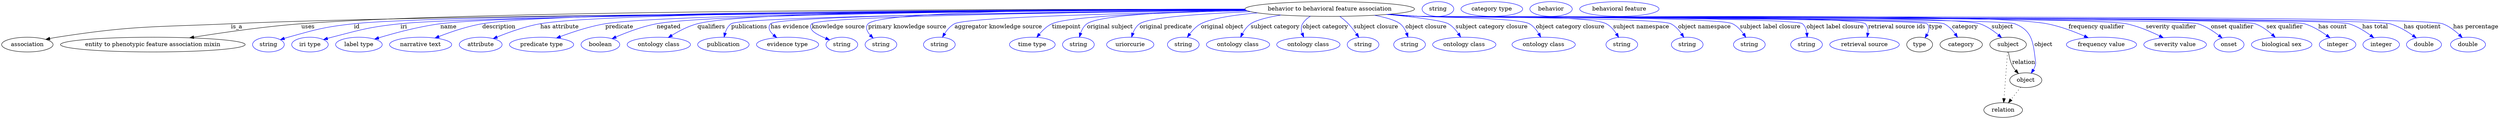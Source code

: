 digraph {
	graph [bb="0,0,6066.4,283"];
	node [label="\N"];
	"behavior to behavioral feature association"	[height=0.5,
		label="behavior to behavioral feature association",
		pos="3226.4,265",
		width=5.7231];
	association	[height=0.5,
		pos="62.394,178",
		width=1.7332];
	"behavior to behavioral feature association" -> association	[label=is_a,
		lp="571.39,221.5",
		pos="e,107.12,190.69 3021.2,263.03 2482.4,260.21 1035.9,250.78 557.39,229 369.02,220.43 320.71,225.09 134.39,196 128.7,195.11 122.8,194.01 \
116.93,192.8"];
	"entity to phenotypic feature association mixin"	[height=0.5,
		pos="367.39,178",
		width=6.2286];
	"behavior to behavioral feature association" -> "entity to phenotypic feature association mixin"	[label=uses,
		lp="744.89,221.5",
		pos="e,456.82,194.52 3020.3,264.4 2505.2,264.86 1171.4,262.65 728.39,229 639.52,222.25 539.14,207.79 466.83,196.14"];
	id	[color=blue,
		height=0.5,
		label=string,
		pos="648.39,178",
		width=1.0652];
	"behavior to behavioral feature association" -> id	[color=blue,
		label=id,
		lp="863.39,221.5",
		pos="e,677.38,189.98 3021,263.19 2484.4,260.74 1067.9,252.16 856.39,229 784.22,221.1 766.34,215.5 696.39,196 693.29,195.13 690.09,194.17 \
686.89,193.15",
		style=solid];
	iri	[color=blue,
		height=0.5,
		label="iri type",
		pos="749.39,178",
		width=1.2277];
	"behavior to behavioral feature association" -> iri	[color=blue,
		label=iri,
		lp="976.39,221.5",
		pos="e,782.3,190.2 3021.3,262.94 2503.2,259.96 1168.7,250.29 968.39,229 893.59,221.05 875.22,214.85 802.39,196 799.02,195.13 795.54,194.16 \
792.06,193.15",
		style=solid];
	name	[color=blue,
		height=0.5,
		label="label type",
		pos="868.39,178",
		width=1.5707];
	"behavior to behavioral feature association" -> name	[color=blue,
		label=name,
		lp="1084.4,221.5",
		pos="e,906.18,191.46 3020.8,263.39 2518.2,261.51 1254.5,254.31 1064.4,229 1012.7,222.12 955.09,206.41 915.77,194.42",
		style=solid];
	description	[color=blue,
		height=0.5,
		label="narrative text",
		pos="1018.4,178",
		width=2.0943];
	"behavior to behavioral feature association" -> description	[color=blue,
		label=description,
		lp="1206.9,221.5",
		pos="e,1052.9,194.05 3020.6,264.1 2535.1,263.83 1345.2,259.95 1166.4,229 1130.4,222.77 1091.3,209.24 1062.3,197.83",
		style=solid];
	"has attribute"	[color=blue,
		height=0.5,
		label=attribute,
		pos="1163.4,178",
		width=1.4443];
	"behavior to behavioral feature association" -> "has attribute"	[color=blue,
		label="has attribute",
		lp="1354.4,221.5",
		pos="e,1193.8,192.73 3020.7,263.91 2559.9,263.18 1472.1,258.34 1307.4,229 1271.2,222.55 1231.8,208.34 1203.4,196.72",
		style=solid];
	predicate	[color=blue,
		height=0.5,
		label="predicate type",
		pos="1311.4,178",
		width=2.1665];
	"behavior to behavioral feature association" -> predicate	[color=blue,
		label=predicate,
		lp="1499.4,221.5",
		pos="e,1347.4,194.02 3021.2,263.31 2589.5,261.35 1614.9,254.19 1465.4,229 1427.9,222.68 1387,209.07 1356.8,197.64",
		style=solid];
	negated	[color=blue,
		height=0.5,
		label=boolean,
		pos="1454.4,178",
		width=1.2999];
	"behavior to behavioral feature association" -> negated	[color=blue,
		label=negated,
		lp="1619.4,221.5",
		pos="e,1482.5,192.47 3021.1,263.39 2612.9,261.63 1727.1,254.85 1590.4,229 1555.9,222.49 1518.7,208.24 1491.9,196.62",
		style=solid];
	qualifiers	[color=blue,
		height=0.5,
		label="ontology class",
		pos="1595.4,178",
		width=2.1304];
	"behavior to behavioral feature association" -> qualifiers	[color=blue,
		label=qualifiers,
		lp="1722.9,221.5",
		pos="e,1618.5,195.22 3020.1,264.6 2630.6,264.96 1814.5,261.71 1689.4,229 1667.3,223.22 1644.7,211.39 1627.1,200.68",
		style=solid];
	publications	[color=blue,
		height=0.5,
		label=publication,
		pos="1752.4,178",
		width=1.7332];
	"behavior to behavioral feature association" -> publications	[color=blue,
		label=publications,
		lp="1815.4,221.5",
		pos="e,1754.1,196.36 3023,262.02 2628.7,257.8 1796.5,246.8 1771.4,229 1763.9,223.68 1759.3,214.98 1756.6,206.31",
		style=solid];
	"has evidence"	[color=blue,
		height=0.5,
		label="evidence type",
		pos="1908.4,178",
		width=2.0943];
	"behavior to behavioral feature association" -> "has evidence"	[color=blue,
		label="has evidence",
		lp="1913.9,221.5",
		pos="e,1882.2,194.9 3022.5,262.38 2648.1,258.91 1887.2,249.37 1867.4,229 1859,220.42 1864.8,210.29 1874.3,201.41",
		style=solid];
	"knowledge source"	[color=blue,
		height=0.5,
		label=string,
		pos="2040.4,178",
		width=1.0652];
	"behavior to behavioral feature association" -> "knowledge source"	[color=blue,
		label="knowledge source",
		lp="2031.9,221.5",
		pos="e,2010.7,189.53 3023.1,261.94 2671.6,257.9 1985.5,247.63 1967.4,229 1962.7,224.22 1963.8,219.64 1967.4,214 1971.6,207.3 1986.2,199.72 \
2001.3,193.34",
		style=solid];
	"primary knowledge source"	[color=blue,
		height=0.5,
		label=string,
		pos="2135.4,178",
		width=1.0652];
	"behavior to behavioral feature association" -> "primary knowledge source"	[color=blue,
		label="primary knowledge source",
		lp="2199.4,221.5",
		pos="e,2116.4,193.72 3020.4,264.89 2705,265.21 2135.7,261.28 2104.4,229 2096.5,220.86 2101.3,210.39 2109.2,201.13",
		style=solid];
	"aggregator knowledge source"	[color=blue,
		height=0.5,
		label=string,
		pos="2277.4,178",
		width=1.0652];
	"behavior to behavioral feature association" -> "aggregator knowledge source"	[color=blue,
		label="aggregator knowledge source",
		lp="2420.9,221.5",
		pos="e,2285.1,196.14 3026.1,260.69 2767.1,255.78 2345.3,245.33 2314.4,229 2304.3,223.65 2296.2,214.14 2290.2,204.85",
		style=solid];
	timepoint	[color=blue,
		height=0.5,
		label="time type",
		pos="2503.4,178",
		width=1.5346];
	"behavior to behavioral feature association" -> timepoint	[color=blue,
		label=timepoint,
		lp="2586.4,221.5",
		pos="e,2514.2,195.69 3025.2,261.04 2842,257.13 2593.6,248.32 2551.4,229 2539.3,223.45 2528.6,213.32 2520.5,203.62",
		style=solid];
	"original subject"	[color=blue,
		height=0.5,
		label=string,
		pos="2615.4,178",
		width=1.0652];
	"behavior to behavioral feature association" -> "original subject"	[color=blue,
		label="original subject",
		lp="2692.4,221.5",
		pos="e,2617.9,196.29 3022.5,262.4 2864.6,259.42 2667.8,251.22 2636.4,229 2628.7,223.54 2623.8,214.69 2620.7,205.94",
		style=solid];
	"original predicate"	[color=blue,
		height=0.5,
		label=uriorcurie,
		pos="2741.4,178",
		width=1.5887];
	"behavior to behavioral feature association" -> "original predicate"	[color=blue,
		label="original predicate",
		lp="2827.9,221.5",
		pos="e,2744.6,196.28 3034.1,258.53 2917.5,253.63 2787,244.71 2764.4,229 2756.5,223.53 2751.3,214.68 2747.8,205.93",
		style=solid];
	"original object"	[color=blue,
		height=0.5,
		label=string,
		pos="2870.4,178",
		width=1.0652];
	"behavior to behavioral feature association" -> "original object"	[color=blue,
		label="original object",
		lp="2964.9,221.5",
		pos="e,2880.1,195.88 3050.9,255.49 2993.6,250.35 2938.2,242.12 2913.4,229 2902.5,223.27 2893.2,213.57 2886.1,204.23",
		style=solid];
	"subject category"	[color=blue,
		height=0.5,
		label="ontology class",
		pos="3003.4,178",
		width=2.1304];
	"behavior to behavioral feature association" -> "subject category"	[color=blue,
		label="subject category",
		lp="3093.9,221.5",
		pos="e,3009.7,196.02 3107.6,250.25 3076.2,244.88 3047.4,237.85 3034.4,229 3025.7,223.11 3019.1,213.93 3014.1,205.03",
		style=solid];
	"object category"	[color=blue,
		height=0.5,
		label="ontology class",
		pos="3174.4,178",
		width=2.1304];
	"behavior to behavioral feature association" -> "object category"	[color=blue,
		label="object category",
		lp="3215.9,221.5",
		pos="e,3163.2,196.12 3179.2,247.32 3171.7,242.57 3164.9,236.56 3160.4,229 3156.1,221.86 3156.7,213.36 3159.3,205.41",
		style=solid];
	"subject closure"	[color=blue,
		height=0.5,
		label=string,
		pos="3307.4,178",
		width=1.0652];
	"behavior to behavioral feature association" -> "subject closure"	[color=blue,
		label="subject closure",
		lp="3338.9,221.5",
		pos="e,3297.1,195.67 3250.8,247.03 3257.8,241.64 3265.2,235.41 3271.4,229 3278.7,221.45 3285.6,212.36 3291.5,204.01",
		style=solid];
	"object closure"	[color=blue,
		height=0.5,
		label=string,
		pos="3420.4,178",
		width=1.0652];
	"behavior to behavioral feature association" -> "object closure"	[color=blue,
		label="object closure",
		lp="3460.4,221.5",
		pos="e,3416.7,196.33 3335.4,249.63 3362.4,244.32 3386.7,237.48 3397.4,229 3404.7,223.19 3409.8,214.53 3413.3,206.04",
		style=solid];
	"subject category closure"	[color=blue,
		height=0.5,
		label="ontology class",
		pos="3553.4,178",
		width=2.1304];
	"behavior to behavioral feature association" -> "subject category closure"	[color=blue,
		label="subject category closure",
		lp="3619.9,221.5",
		pos="e,3544.6,196.31 3366.7,251.77 3433.1,245.1 3500.8,236.67 3514.4,229 3524.4,223.33 3532.8,213.95 3539.1,204.84",
		style=solid];
	"object category closure"	[color=blue,
		height=0.5,
		label="ontology class",
		pos="3746.4,178",
		width=2.1304];
	"behavior to behavioral feature association" -> "object category closure"	[color=blue,
		label="object category closure",
		lp="3810.9,221.5",
		pos="e,3739.3,196.01 3372.1,252.23 3395.3,250.43 3419,248.63 3441.4,247 3471.4,244.81 3685.2,243.76 3711.4,229 3721.1,223.54 3728.7,214.14 \
3734.3,204.96",
		style=solid];
	"subject namespace"	[color=blue,
		height=0.5,
		label=string,
		pos="3936.4,178",
		width=1.0652];
	"behavior to behavioral feature association" -> "subject namespace"	[color=blue,
		label="subject namespace",
		lp="3983.4,221.5",
		pos="e,3928.7,195.66 3368.6,251.96 3392.9,250.13 3417.8,248.39 3441.4,247 3492.1,244 3853.3,252.47 3898.4,229 3908.8,223.58 3917.2,213.88 \
3923.4,204.46",
		style=solid];
	"object namespace"	[color=blue,
		height=0.5,
		label=string,
		pos="4095.4,178",
		width=1.0652];
	"behavior to behavioral feature association" -> "object namespace"	[color=blue,
		label="object namespace",
		lp="4137.4,221.5",
		pos="e,4087.1,195.72 3367.4,251.84 3392.1,250.01 3417.5,248.3 3441.4,247 3475.5,245.15 4024.9,244.23 4055.4,229 4066.2,223.61 4075.1,\
213.78 4081.6,204.25",
		style=solid];
	"subject label closure"	[color=blue,
		height=0.5,
		label=string,
		pos="4246.4,178",
		width=1.0652];
	"behavior to behavioral feature association" -> "subject label closure"	[color=blue,
		label="subject label closure",
		lp="4297.4,221.5",
		pos="e,4237.8,195.76 3366.5,251.79 3391.5,249.94 3417.2,248.24 3441.4,247 3483.8,244.83 4167.2,247.61 4205.4,229 4216.4,223.65 4225.4,\
213.83 4232.2,204.29",
		style=solid];
	"object label closure"	[color=blue,
		height=0.5,
		label=string,
		pos="4385.4,178",
		width=1.0652];
	"behavior to behavioral feature association" -> "object label closure"	[color=blue,
		label="object label closure",
		lp="4454.9,221.5",
		pos="e,4387,196.08 3366,251.75 3391.1,249.89 3417,248.2 3441.4,247 3467.3,245.73 4355.5,245.64 4375.4,229 4382.1,223.43 4385.1,214.78 \
4386.3,206.24",
		style=solid];
	"retrieval source ids"	[color=blue,
		height=0.5,
		label="retrieval source",
		pos="4526.4,178",
		width=2.347];
	"behavior to behavioral feature association" -> "retrieval source ids"	[color=blue,
		label="retrieval source ids",
		lp="4604.9,221.5",
		pos="e,4532.8,196.11 3365.7,251.71 3390.9,249.85 3416.9,248.17 3441.4,247 3471.6,245.56 4507.2,250.53 4528.4,229 4534.3,223.01 4535.4,\
214.41 4534.6,206.03",
		style=solid];
	type	[height=0.5,
		pos="4660.4,178",
		width=0.86659];
	"behavior to behavioral feature association" -> type	[color=blue,
		label=type,
		lp="4699.4,221.5",
		pos="e,4673.4,194.36 3365.4,251.69 3390.7,249.83 3416.8,248.15 3441.4,247 3458.6,246.2 4666.3,241.24 4678.4,229 4685.3,222 4683.3,212.17 \
4678.7,203.08",
		style=solid];
	category	[height=0.5,
		pos="4761.4,178",
		width=1.4263];
	"behavior to behavioral feature association" -> category	[color=blue,
		label=category,
		lp="4770.9,221.5",
		pos="e,4752.5,195.81 3365.4,251.68 3390.7,249.82 3416.8,248.14 3441.4,247 3476.9,245.35 4687.3,244.22 4719.4,229 4730.5,223.72 4739.8,\
213.9 4746.7,204.36",
		style=solid];
	subject	[height=0.5,
		pos="4875.4,178",
		width=1.2277];
	"behavior to behavioral feature association" -> subject	[color=blue,
		label=subject,
		lp="4861.4,221.5",
		pos="e,4859.5,195 3365.1,251.69 3390.5,249.82 3416.7,248.14 3441.4,247 3517.2,243.51 4734.4,252.87 4806.4,229 4823.2,223.42 4839.4,212.12 \
4851.9,201.67",
		style=solid];
	object	[height=0.5,
		pos="4918.4,91",
		width=1.0832];
	"behavior to behavioral feature association" -> object	[color=blue,
		label=object,
		lp="4961.4,178",
		pos="e,4931.8,108.09 3365.1,251.67 3390.5,249.8 3416.7,248.13 3441.4,247 3481.6,245.16 4853.8,243.58 4891.4,229 4933,212.86 4936.1,186.29 \
4941.4,142 4942.2,135.38 4943.3,133.39 4941.4,127 4940.4,123.55 4938.9,120.13 4937.1,116.85",
		style=solid];
	"frequency qualifier"	[color=blue,
		height=0.5,
		label="frequency value",
		pos="5102.4,178",
		width=2.3651];
	"behavior to behavioral feature association" -> "frequency qualifier"	[color=blue,
		label="frequency qualifier",
		lp="5090.4,221.5",
		pos="e,5070.2,194.71 3365.1,251.66 3390.5,249.79 3416.7,248.12 3441.4,247 3611,239.3 4802.5,260.35 4969.4,229 5001.1,223.04 5035.1,210.12 \
5060.8,198.91",
		style=solid];
	"severity qualifier"	[color=blue,
		height=0.5,
		label="severity value",
		pos="5281.4,178",
		width=2.1123];
	"behavior to behavioral feature association" -> "severity qualifier"	[color=blue,
		label="severity qualifier",
		lp="5271.4,221.5",
		pos="e,5252.6,194.84 3364.8,251.65 3390.3,249.78 3416.6,248.11 3441.4,247 3536.9,242.73 5068.8,248.38 5162.4,229 5190.7,223.13 5220.8,\
210.45 5243.6,199.33",
		style=solid];
	"onset qualifier"	[color=blue,
		height=0.5,
		label=onset,
		pos="5411.4,178",
		width=1.011];
	"behavior to behavioral feature association" -> "onset qualifier"	[color=blue,
		label="onset qualifier",
		lp="5419.9,221.5",
		pos="e,5394.7,194.31 3364.8,251.63 3390.3,249.76 3416.6,248.1 3441.4,247 3494,244.67 5286.1,244.49 5336.4,229 5354.8,223.32 5372.9,211.5 \
5386.7,200.77",
		style=solid];
	"sex qualifier"	[color=blue,
		height=0.5,
		label="biological sex",
		pos="5539.4,178",
		width=2.0401];
	"behavior to behavioral feature association" -> "sex qualifier"	[color=blue,
		label="sex qualifier",
		lp="5547.4,221.5",
		pos="e,5524.1,195.74 3364.5,251.64 3390.1,249.76 3416.5,248.09 3441.4,247 3497.8,244.52 5422.1,247.63 5475.4,229 5490.9,223.6 5505.5,\
212.8 5516.8,202.62",
		style=solid];
	"has count"	[color=blue,
		height=0.5,
		label=integer,
		pos="5675.4,178",
		width=1.2277];
	"behavior to behavioral feature association" -> "has count"	[color=blue,
		label="has count",
		lp="5663.4,221.5",
		pos="e,5657.1,194.57 3364.5,251.63 3390.1,249.75 3416.5,248.09 3441.4,247 3501.2,244.39 5537.9,245.74 5595.4,229 5614.8,223.33 5634.2,\
211.47 5649,200.71",
		style=solid];
	"has total"	[color=blue,
		height=0.5,
		label=integer,
		pos="5781.4,178",
		width=1.2277];
	"behavior to behavioral feature association" -> "has total"	[color=blue,
		label="has total",
		lp="5766.9,221.5",
		pos="e,5763.4,194.57 3364.5,251.62 3390.1,249.75 3416.5,248.08 3441.4,247 3504.1,244.27 5642.1,246.73 5702.4,229 5721.7,223.33 5740.8,\
211.47 5755.3,200.71",
		style=solid];
	"has quotient"	[color=blue,
		height=0.5,
		label=double,
		pos="5885.4,178",
		width=1.1735];
	"behavior to behavioral feature association" -> "has quotient"	[color=blue,
		label="has quotient",
		lp="5881.4,221.5",
		pos="e,5866.7,194.34 3364.5,251.62 3390.1,249.74 3416.5,248.08 3441.4,247 3506.9,244.16 5739.3,246.8 5802.4,229 5822.6,223.31 5842.8,\
211.32 5858.2,200.51",
		style=solid];
	"has percentage"	[color=blue,
		height=0.5,
		label=double,
		pos="5992.4,178",
		width=1.1735];
	"behavior to behavioral feature association" -> "has percentage"	[color=blue,
		label="has percentage",
		lp="6011.4,221.5",
		pos="e,5978.4,195 3364.5,251.61 3390.1,249.73 3416.5,248.07 3441.4,247 3510.5,244.02 5865.3,252.25 5930.4,229 5945.7,223.54 5960,212.56 \
5971,202.28",
		style=solid];
	association_type	[color=blue,
		height=0.5,
		label=string,
		pos="3488.4,265",
		width=1.0652];
	association_category	[color=blue,
		height=0.5,
		label="category type",
		pos="3619.4,265",
		width=2.0762];
	subject -> object	[label=relation,
		lp="4913.4,134.5",
		pos="e,4900.5,107.23 4876.5,159.55 4877.7,149.57 4880.2,137.07 4885.4,127 4887.6,122.68 4890.5,118.52 4893.7,114.66"];
	relation	[height=0.5,
		pos="4863.4,18",
		width=1.2999];
	subject -> relation	[pos="e,4864.7,36.188 4874.1,159.79 4872,132.48 4868,78.994 4865.5,46.38",
		style=dotted];
	"behavior to behavioral feature association_subject"	[color=blue,
		height=0.5,
		label=behavior,
		pos="3763.4,265",
		width=1.4263];
	object -> relation	[pos="e,4876.2,35.54 4905.9,73.889 4899,64.939 4890.2,53.617 4882.4,43.584",
		style=dotted];
	"behavior to behavioral feature association_object"	[color=blue,
		height=0.5,
		label="behavioral feature",
		pos="3929.4,265",
		width=2.672];
}
